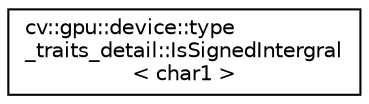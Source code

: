 digraph "Graphical Class Hierarchy"
{
 // LATEX_PDF_SIZE
  edge [fontname="Helvetica",fontsize="10",labelfontname="Helvetica",labelfontsize="10"];
  node [fontname="Helvetica",fontsize="10",shape=record];
  rankdir="LR";
  Node0 [label="cv::gpu::device::type\l_traits_detail::IsSignedIntergral\l\< char1 \>",height=0.2,width=0.4,color="black", fillcolor="white", style="filled",URL="$structcv_1_1gpu_1_1device_1_1type__traits__detail_1_1_is_signed_intergral_3_01char1_01_4.html",tooltip=" "];
}
